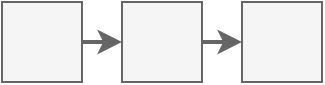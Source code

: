 <mxfile version="26.1.1" pages="2">
  <diagram name="singly_list_node" id="raGk_D8FTLXwgUmbc4jt">
    <mxGraphModel dx="691" dy="410" grid="1" gridSize="10" guides="1" tooltips="1" connect="1" arrows="1" fold="1" page="1" pageScale="1" pageWidth="240" pageHeight="120" math="0" shadow="0">
      <root>
        <mxCell id="0" />
        <mxCell id="1" parent="0" />
        <mxCell id="jTd84X1G22GfpIwI3Wmg-1" style="edgeStyle=orthogonalEdgeStyle;rounded=0;orthogonalLoop=1;jettySize=auto;html=1;exitX=1;exitY=0.5;exitDx=0;exitDy=0;entryX=0;entryY=0.5;entryDx=0;entryDy=0;fillColor=#f5f5f5;strokeColor=#666666;strokeWidth=2;" parent="1" source="zCmTgFsGxIaxcytd8qIg-1" target="zCmTgFsGxIaxcytd8qIg-2" edge="1">
          <mxGeometry relative="1" as="geometry" />
        </mxCell>
        <mxCell id="zCmTgFsGxIaxcytd8qIg-1" value="" style="text;html=1;align=center;verticalAlign=middle;whiteSpace=wrap;rounded=0;fillColor=#f5f5f5;strokeColor=#666666;fontSize=14;fontColor=#333333;" parent="1" vertex="1">
          <mxGeometry x="40" y="40" width="40" height="40" as="geometry" />
        </mxCell>
        <mxCell id="jTd84X1G22GfpIwI3Wmg-2" style="edgeStyle=orthogonalEdgeStyle;rounded=0;orthogonalLoop=1;jettySize=auto;html=1;exitX=1;exitY=0.5;exitDx=0;exitDy=0;entryX=0;entryY=0.5;entryDx=0;entryDy=0;fillColor=#f5f5f5;strokeColor=#666666;strokeWidth=2;" parent="1" source="zCmTgFsGxIaxcytd8qIg-2" target="zCmTgFsGxIaxcytd8qIg-3" edge="1">
          <mxGeometry relative="1" as="geometry" />
        </mxCell>
        <mxCell id="zCmTgFsGxIaxcytd8qIg-2" value="" style="text;html=1;align=center;verticalAlign=middle;whiteSpace=wrap;rounded=0;fillColor=#f5f5f5;strokeColor=#666666;fontSize=14;fontColor=#333333;" parent="1" vertex="1">
          <mxGeometry x="100" y="40" width="40" height="40" as="geometry" />
        </mxCell>
        <mxCell id="zCmTgFsGxIaxcytd8qIg-3" value="" style="text;html=1;align=center;verticalAlign=middle;whiteSpace=wrap;rounded=0;fillColor=#f5f5f5;strokeColor=#666666;fontSize=14;fontColor=#333333;" parent="1" vertex="1">
          <mxGeometry x="160" y="40" width="40" height="40" as="geometry" />
        </mxCell>
      </root>
    </mxGraphModel>
  </diagram>
  <diagram name="doubly_list_node" id="l7qzUkVHtYFAsQihkmfU">
    <mxGraphModel dx="830" dy="492" grid="1" gridSize="10" guides="1" tooltips="1" connect="1" arrows="1" fold="1" page="1" pageScale="1" pageWidth="240" pageHeight="120" math="0" shadow="0">
      <root>
        <mxCell id="rfoTLwOA1NXGOD1uMuva-0" />
        <mxCell id="rfoTLwOA1NXGOD1uMuva-1" parent="rfoTLwOA1NXGOD1uMuva-0" />
        <mxCell id="kcda-pK94PTB1-iaf4zw-0" style="edgeStyle=orthogonalEdgeStyle;rounded=0;orthogonalLoop=1;jettySize=auto;html=1;exitX=1;exitY=0.5;exitDx=0;exitDy=0;entryX=0;entryY=0.5;entryDx=0;entryDy=0;startArrow=none;startFill=0;strokeWidth=2;fillColor=#f5f5f5;strokeColor=#666666;endArrow=none;" parent="rfoTLwOA1NXGOD1uMuva-1" source="rfoTLwOA1NXGOD1uMuva-3" target="rfoTLwOA1NXGOD1uMuva-5" edge="1">
          <mxGeometry relative="1" as="geometry" />
        </mxCell>
        <mxCell id="rfoTLwOA1NXGOD1uMuva-3" value="" style="text;html=1;align=center;verticalAlign=middle;whiteSpace=wrap;rounded=0;fillColor=#f5f5f5;strokeColor=#666666;fontSize=14;fontColor=#333333;" parent="rfoTLwOA1NXGOD1uMuva-1" vertex="1">
          <mxGeometry x="40" y="40" width="40" height="40" as="geometry" />
        </mxCell>
        <mxCell id="kcda-pK94PTB1-iaf4zw-1" style="edgeStyle=orthogonalEdgeStyle;rounded=0;orthogonalLoop=1;jettySize=auto;html=1;exitX=1;exitY=0.5;exitDx=0;exitDy=0;entryX=0;entryY=0.5;entryDx=0;entryDy=0;startArrow=none;startFill=0;strokeWidth=2;fillColor=#f5f5f5;strokeColor=#666666;endArrow=none;" parent="rfoTLwOA1NXGOD1uMuva-1" source="rfoTLwOA1NXGOD1uMuva-5" target="rfoTLwOA1NXGOD1uMuva-6" edge="1">
          <mxGeometry relative="1" as="geometry" />
        </mxCell>
        <mxCell id="rfoTLwOA1NXGOD1uMuva-5" value="" style="text;html=1;align=center;verticalAlign=middle;whiteSpace=wrap;rounded=0;fillColor=#f5f5f5;strokeColor=#666666;fontSize=14;fontColor=#333333;" parent="rfoTLwOA1NXGOD1uMuva-1" vertex="1">
          <mxGeometry x="100" y="40" width="40" height="40" as="geometry" />
        </mxCell>
        <mxCell id="rfoTLwOA1NXGOD1uMuva-6" value="" style="text;html=1;align=center;verticalAlign=middle;whiteSpace=wrap;rounded=0;fillColor=#f5f5f5;strokeColor=#666666;fontSize=14;fontColor=#333333;" parent="rfoTLwOA1NXGOD1uMuva-1" vertex="1">
          <mxGeometry x="160" y="40" width="40" height="40" as="geometry" />
        </mxCell>
      </root>
    </mxGraphModel>
  </diagram>
</mxfile>
